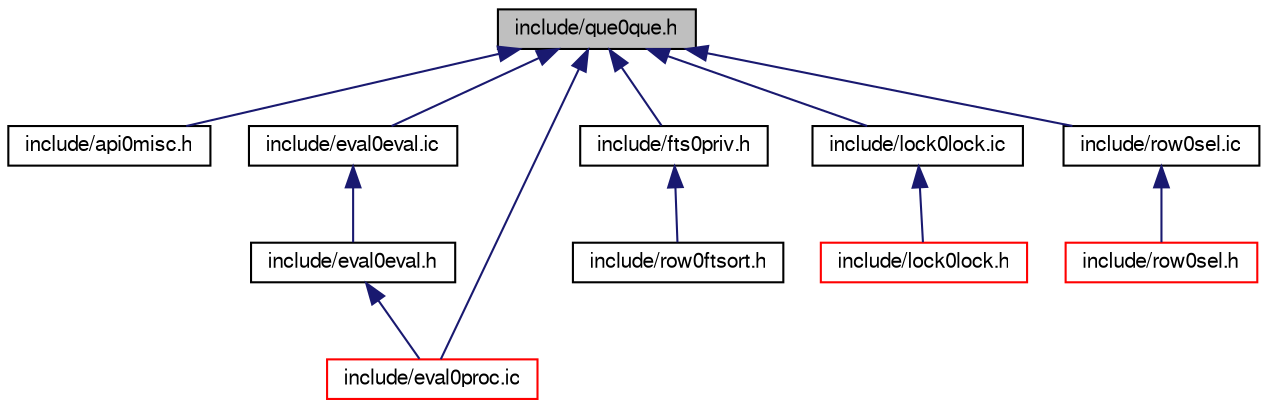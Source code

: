 digraph "include/que0que.h"
{
  bgcolor="transparent";
  edge [fontname="FreeSans",fontsize="10",labelfontname="FreeSans",labelfontsize="10"];
  node [fontname="FreeSans",fontsize="10",shape=record];
  Node1 [label="include/que0que.h",height=0.2,width=0.4,color="black", fillcolor="grey75", style="filled" fontcolor="black"];
  Node1 -> Node2 [dir="back",color="midnightblue",fontsize="10",style="solid",fontname="FreeSans"];
  Node2 [label="include/api0misc.h",height=0.2,width=0.4,color="black",URL="$api0misc_8h.html"];
  Node1 -> Node3 [dir="back",color="midnightblue",fontsize="10",style="solid",fontname="FreeSans"];
  Node3 [label="include/eval0eval.ic",height=0.2,width=0.4,color="black",URL="$eval0eval_8ic.html"];
  Node3 -> Node4 [dir="back",color="midnightblue",fontsize="10",style="solid",fontname="FreeSans"];
  Node4 [label="include/eval0eval.h",height=0.2,width=0.4,color="black",URL="$eval0eval_8h.html"];
  Node4 -> Node5 [dir="back",color="midnightblue",fontsize="10",style="solid",fontname="FreeSans"];
  Node5 [label="include/eval0proc.ic",height=0.2,width=0.4,color="red",URL="$eval0proc_8ic.html"];
  Node1 -> Node5 [dir="back",color="midnightblue",fontsize="10",style="solid",fontname="FreeSans"];
  Node1 -> Node6 [dir="back",color="midnightblue",fontsize="10",style="solid",fontname="FreeSans"];
  Node6 [label="include/fts0priv.h",height=0.2,width=0.4,color="black",URL="$fts0priv_8h.html"];
  Node6 -> Node7 [dir="back",color="midnightblue",fontsize="10",style="solid",fontname="FreeSans"];
  Node7 [label="include/row0ftsort.h",height=0.2,width=0.4,color="black",URL="$row0ftsort_8h.html"];
  Node1 -> Node8 [dir="back",color="midnightblue",fontsize="10",style="solid",fontname="FreeSans"];
  Node8 [label="include/lock0lock.ic",height=0.2,width=0.4,color="black",URL="$lock0lock_8ic.html"];
  Node8 -> Node9 [dir="back",color="midnightblue",fontsize="10",style="solid",fontname="FreeSans"];
  Node9 [label="include/lock0lock.h",height=0.2,width=0.4,color="red",URL="$lock0lock_8h.html"];
  Node1 -> Node10 [dir="back",color="midnightblue",fontsize="10",style="solid",fontname="FreeSans"];
  Node10 [label="include/row0sel.ic",height=0.2,width=0.4,color="black",URL="$row0sel_8ic.html"];
  Node10 -> Node11 [dir="back",color="midnightblue",fontsize="10",style="solid",fontname="FreeSans"];
  Node11 [label="include/row0sel.h",height=0.2,width=0.4,color="red",URL="$row0sel_8h.html"];
}
